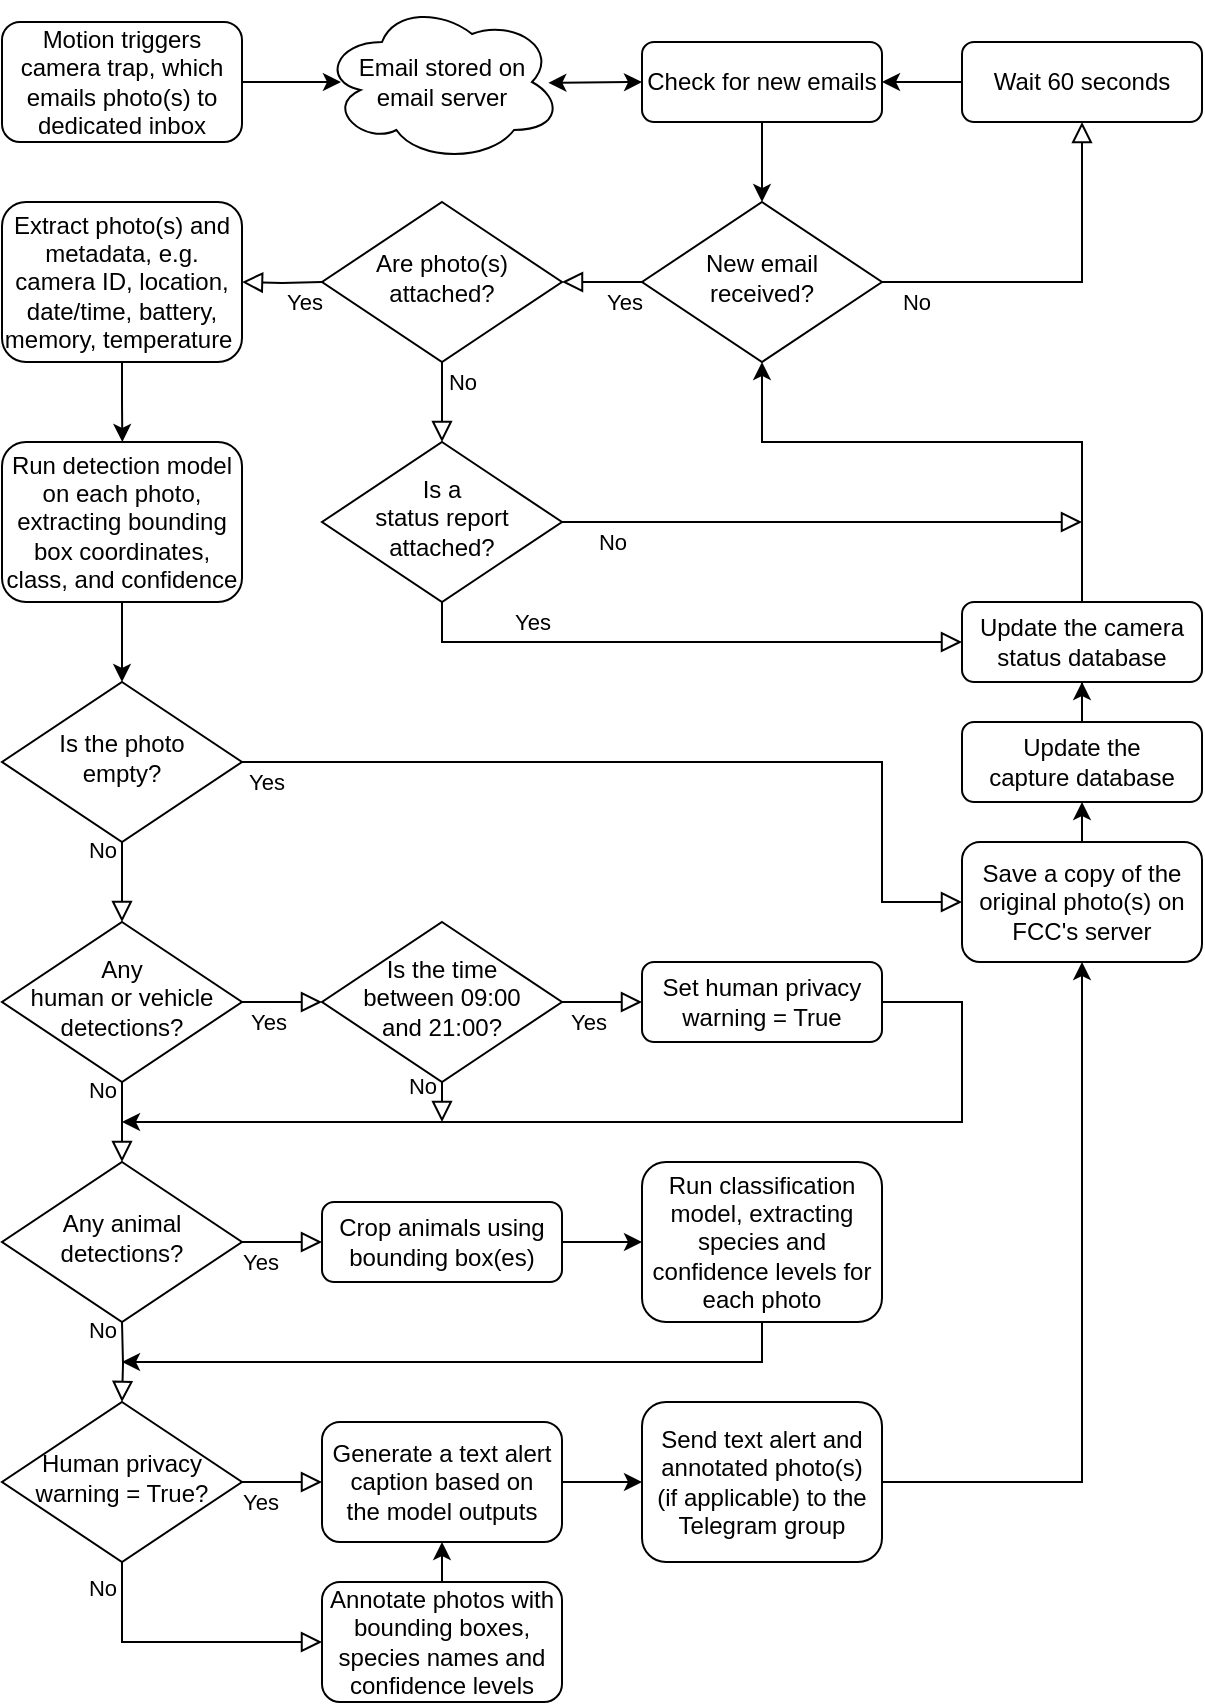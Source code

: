<mxfile version="24.5.4" type="github">
  <diagram id="C5RBs43oDa-KdzZeNtuy" name="Page-1">
    <mxGraphModel dx="1434" dy="874" grid="1" gridSize="10" guides="1" tooltips="1" connect="1" arrows="1" fold="1" page="1" pageScale="1" pageWidth="827" pageHeight="1169" math="0" shadow="0">
      <root>
        <mxCell id="WIyWlLk6GJQsqaUBKTNV-0" />
        <mxCell id="WIyWlLk6GJQsqaUBKTNV-1" parent="WIyWlLk6GJQsqaUBKTNV-0" />
        <mxCell id="tPt-htg6_U2yKYADihuf-2" value="New email received?" style="rhombus;whiteSpace=wrap;html=1;shadow=0;fontFamily=Helvetica;fontSize=12;align=center;strokeWidth=1;spacing=6;spacingTop=-4;" vertex="1" parent="WIyWlLk6GJQsqaUBKTNV-1">
          <mxGeometry x="520" y="200" width="120" height="80" as="geometry" />
        </mxCell>
        <mxCell id="tPt-htg6_U2yKYADihuf-3" style="edgeStyle=orthogonalEdgeStyle;rounded=0;orthogonalLoop=1;jettySize=auto;html=1;exitX=0;exitY=0.5;exitDx=0;exitDy=0;entryX=1;entryY=0.5;entryDx=0;entryDy=0;" edge="1" parent="WIyWlLk6GJQsqaUBKTNV-1" source="tPt-htg6_U2yKYADihuf-4" target="tPt-htg6_U2yKYADihuf-11">
          <mxGeometry relative="1" as="geometry" />
        </mxCell>
        <mxCell id="tPt-htg6_U2yKYADihuf-4" value="Wait 60 seconds" style="rounded=1;whiteSpace=wrap;html=1;fontSize=12;glass=0;strokeWidth=1;shadow=0;" vertex="1" parent="WIyWlLk6GJQsqaUBKTNV-1">
          <mxGeometry x="680" y="120" width="120" height="40" as="geometry" />
        </mxCell>
        <mxCell id="tPt-htg6_U2yKYADihuf-5" value="No" style="edgeStyle=orthogonalEdgeStyle;rounded=0;html=1;jettySize=auto;orthogonalLoop=1;fontSize=11;endArrow=block;endFill=0;endSize=8;strokeWidth=1;shadow=0;labelBackgroundColor=none;exitX=1;exitY=0.5;exitDx=0;exitDy=0;entryX=0.5;entryY=1;entryDx=0;entryDy=0;" edge="1" parent="WIyWlLk6GJQsqaUBKTNV-1" source="tPt-htg6_U2yKYADihuf-2" target="tPt-htg6_U2yKYADihuf-4">
          <mxGeometry x="-0.813" y="-10" relative="1" as="geometry">
            <mxPoint as="offset" />
            <mxPoint x="674" y="200" as="sourcePoint" />
            <mxPoint x="680" y="240" as="targetPoint" />
          </mxGeometry>
        </mxCell>
        <mxCell id="tPt-htg6_U2yKYADihuf-8" value="Motion triggers camera trap, which emails photo(s) to dedicated inbox" style="rounded=1;whiteSpace=wrap;html=1;fontSize=12;glass=0;strokeWidth=1;shadow=0;" vertex="1" parent="WIyWlLk6GJQsqaUBKTNV-1">
          <mxGeometry x="200" y="110" width="120" height="60" as="geometry" />
        </mxCell>
        <mxCell id="tPt-htg6_U2yKYADihuf-9" value="Email stored on&lt;br&gt;email server" style="ellipse;shape=cloud;whiteSpace=wrap;html=1;" vertex="1" parent="WIyWlLk6GJQsqaUBKTNV-1">
          <mxGeometry x="360" y="100" width="120" height="80" as="geometry" />
        </mxCell>
        <mxCell id="tPt-htg6_U2yKYADihuf-10" style="edgeStyle=orthogonalEdgeStyle;rounded=0;orthogonalLoop=1;jettySize=auto;html=1;exitX=0.5;exitY=1;exitDx=0;exitDy=0;entryX=0.5;entryY=0;entryDx=0;entryDy=0;" edge="1" parent="WIyWlLk6GJQsqaUBKTNV-1" source="tPt-htg6_U2yKYADihuf-11" target="tPt-htg6_U2yKYADihuf-2">
          <mxGeometry relative="1" as="geometry" />
        </mxCell>
        <mxCell id="tPt-htg6_U2yKYADihuf-11" value="Check for new emails" style="rounded=1;whiteSpace=wrap;html=1;fontSize=12;glass=0;strokeWidth=1;shadow=0;" vertex="1" parent="WIyWlLk6GJQsqaUBKTNV-1">
          <mxGeometry x="520" y="120" width="120" height="40" as="geometry" />
        </mxCell>
        <mxCell id="tPt-htg6_U2yKYADihuf-12" style="edgeStyle=orthogonalEdgeStyle;rounded=0;orthogonalLoop=1;jettySize=auto;html=1;exitX=1;exitY=0.5;exitDx=0;exitDy=0;entryX=0.079;entryY=0.5;entryDx=0;entryDy=0;entryPerimeter=0;" edge="1" parent="WIyWlLk6GJQsqaUBKTNV-1" source="tPt-htg6_U2yKYADihuf-8" target="tPt-htg6_U2yKYADihuf-9">
          <mxGeometry relative="1" as="geometry" />
        </mxCell>
        <mxCell id="tPt-htg6_U2yKYADihuf-14" value="Yes" style="rounded=0;html=1;jettySize=auto;orthogonalLoop=1;fontSize=11;endArrow=block;endFill=0;endSize=8;strokeWidth=1;shadow=0;labelBackgroundColor=none;edgeStyle=orthogonalEdgeStyle;exitX=0;exitY=0.5;exitDx=0;exitDy=0;entryX=1;entryY=0.5;entryDx=0;entryDy=0;" edge="1" parent="WIyWlLk6GJQsqaUBKTNV-1" source="tPt-htg6_U2yKYADihuf-2" target="tPt-htg6_U2yKYADihuf-22">
          <mxGeometry x="-0.534" y="10" relative="1" as="geometry">
            <mxPoint as="offset" />
            <mxPoint x="234" y="515" as="sourcePoint" />
            <mxPoint x="440" y="210" as="targetPoint" />
          </mxGeometry>
        </mxCell>
        <mxCell id="tPt-htg6_U2yKYADihuf-56" style="edgeStyle=orthogonalEdgeStyle;rounded=0;orthogonalLoop=1;jettySize=auto;html=1;exitX=1;exitY=0.5;exitDx=0;exitDy=0;entryX=0;entryY=0.5;entryDx=0;entryDy=0;" edge="1" parent="WIyWlLk6GJQsqaUBKTNV-1" source="tPt-htg6_U2yKYADihuf-18" target="tPt-htg6_U2yKYADihuf-46">
          <mxGeometry relative="1" as="geometry" />
        </mxCell>
        <mxCell id="tPt-htg6_U2yKYADihuf-18" value="Crop animals using bounding box(es)" style="rounded=1;whiteSpace=wrap;html=1;fontSize=12;glass=0;strokeWidth=1;shadow=0;" vertex="1" parent="WIyWlLk6GJQsqaUBKTNV-1">
          <mxGeometry x="360" y="700" width="120" height="40" as="geometry" />
        </mxCell>
        <mxCell id="tPt-htg6_U2yKYADihuf-58" style="edgeStyle=orthogonalEdgeStyle;rounded=0;orthogonalLoop=1;jettySize=auto;html=1;exitX=1;exitY=0.5;exitDx=0;exitDy=0;" edge="1" parent="WIyWlLk6GJQsqaUBKTNV-1" source="tPt-htg6_U2yKYADihuf-19">
          <mxGeometry relative="1" as="geometry">
            <mxPoint x="260" y="660" as="targetPoint" />
            <mxPoint x="580" y="670" as="sourcePoint" />
            <Array as="points">
              <mxPoint x="680" y="600" />
              <mxPoint x="680" y="660" />
              <mxPoint x="260" y="660" />
            </Array>
          </mxGeometry>
        </mxCell>
        <mxCell id="tPt-htg6_U2yKYADihuf-19" value="Set human privacy warning = True" style="rounded=1;whiteSpace=wrap;html=1;fontSize=12;glass=0;strokeWidth=1;shadow=0;" vertex="1" parent="WIyWlLk6GJQsqaUBKTNV-1">
          <mxGeometry x="520" y="580" width="120" height="40" as="geometry" />
        </mxCell>
        <mxCell id="tPt-htg6_U2yKYADihuf-22" value="Are photo(s) attached?" style="rhombus;whiteSpace=wrap;html=1;shadow=0;fontFamily=Helvetica;fontSize=12;align=center;strokeWidth=1;spacing=6;spacingTop=-4;" vertex="1" parent="WIyWlLk6GJQsqaUBKTNV-1">
          <mxGeometry x="360" y="200" width="120" height="80" as="geometry" />
        </mxCell>
        <mxCell id="tPt-htg6_U2yKYADihuf-23" value="Is a&lt;div&gt;status report&lt;br&gt;attached?&lt;/div&gt;" style="rhombus;whiteSpace=wrap;html=1;shadow=0;fontFamily=Helvetica;fontSize=12;align=center;strokeWidth=1;spacing=6;spacingTop=-4;" vertex="1" parent="WIyWlLk6GJQsqaUBKTNV-1">
          <mxGeometry x="360" y="320" width="120" height="80" as="geometry" />
        </mxCell>
        <mxCell id="tPt-htg6_U2yKYADihuf-24" style="edgeStyle=orthogonalEdgeStyle;rounded=0;orthogonalLoop=1;jettySize=auto;html=1;exitX=0.5;exitY=1;exitDx=0;exitDy=0;" edge="1" parent="WIyWlLk6GJQsqaUBKTNV-1" source="tPt-htg6_U2yKYADihuf-2" target="tPt-htg6_U2yKYADihuf-2">
          <mxGeometry relative="1" as="geometry" />
        </mxCell>
        <mxCell id="tPt-htg6_U2yKYADihuf-38" style="edgeStyle=orthogonalEdgeStyle;rounded=0;orthogonalLoop=1;jettySize=auto;html=1;exitX=0.5;exitY=0;exitDx=0;exitDy=0;entryX=0.5;entryY=1;entryDx=0;entryDy=0;" edge="1" parent="WIyWlLk6GJQsqaUBKTNV-1" source="tPt-htg6_U2yKYADihuf-26" target="tPt-htg6_U2yKYADihuf-2">
          <mxGeometry relative="1" as="geometry">
            <mxPoint x="740" y="300" as="targetPoint" />
            <mxPoint x="740" y="380" as="sourcePoint" />
            <Array as="points">
              <mxPoint x="740" y="320" />
              <mxPoint x="580" y="320" />
            </Array>
          </mxGeometry>
        </mxCell>
        <mxCell id="tPt-htg6_U2yKYADihuf-26" value="Update the camera&lt;br&gt;status database" style="rounded=1;whiteSpace=wrap;html=1;fontSize=12;glass=0;strokeWidth=1;shadow=0;" vertex="1" parent="WIyWlLk6GJQsqaUBKTNV-1">
          <mxGeometry x="680" y="400" width="120" height="40" as="geometry" />
        </mxCell>
        <mxCell id="tPt-htg6_U2yKYADihuf-30" value="Yes" style="rounded=0;html=1;jettySize=auto;orthogonalLoop=1;fontSize=11;endArrow=block;endFill=0;endSize=8;strokeWidth=1;shadow=0;labelBackgroundColor=none;edgeStyle=orthogonalEdgeStyle;exitX=0.5;exitY=1;exitDx=0;exitDy=0;entryX=0;entryY=0.5;entryDx=0;entryDy=0;" edge="1" parent="WIyWlLk6GJQsqaUBKTNV-1" source="tPt-htg6_U2yKYADihuf-23" target="tPt-htg6_U2yKYADihuf-26">
          <mxGeometry x="-0.534" y="10" relative="1" as="geometry">
            <mxPoint as="offset" />
            <mxPoint x="520" y="340" as="sourcePoint" />
            <mxPoint x="480" y="340" as="targetPoint" />
          </mxGeometry>
        </mxCell>
        <mxCell id="tPt-htg6_U2yKYADihuf-33" value="No" style="rounded=0;html=1;jettySize=auto;orthogonalLoop=1;fontSize=11;endArrow=block;endFill=0;endSize=8;strokeWidth=1;shadow=0;labelBackgroundColor=none;edgeStyle=orthogonalEdgeStyle;exitX=0.5;exitY=1;exitDx=0;exitDy=0;entryX=0.5;entryY=0;entryDx=0;entryDy=0;" edge="1" parent="WIyWlLk6GJQsqaUBKTNV-1" source="tPt-htg6_U2yKYADihuf-22" target="tPt-htg6_U2yKYADihuf-23">
          <mxGeometry x="-0.534" y="10" relative="1" as="geometry">
            <mxPoint as="offset" />
            <mxPoint x="530" y="270" as="sourcePoint" />
            <mxPoint x="490" y="270" as="targetPoint" />
          </mxGeometry>
        </mxCell>
        <mxCell id="tPt-htg6_U2yKYADihuf-42" style="edgeStyle=orthogonalEdgeStyle;rounded=0;orthogonalLoop=1;jettySize=auto;html=1;exitX=0.5;exitY=1;exitDx=0;exitDy=0;" edge="1" parent="WIyWlLk6GJQsqaUBKTNV-1" source="tPt-htg6_U2yKYADihuf-39">
          <mxGeometry relative="1" as="geometry">
            <mxPoint x="260.167" y="320" as="targetPoint" />
          </mxGeometry>
        </mxCell>
        <mxCell id="tPt-htg6_U2yKYADihuf-39" value="Extract photo(s) and metadata, e.g. camera ID, location, date/time, battery, memory, temperature&amp;nbsp;" style="rounded=1;whiteSpace=wrap;html=1;fontSize=12;glass=0;strokeWidth=1;shadow=0;" vertex="1" parent="WIyWlLk6GJQsqaUBKTNV-1">
          <mxGeometry x="200" y="200" width="120" height="80" as="geometry" />
        </mxCell>
        <mxCell id="tPt-htg6_U2yKYADihuf-41" value="Yes" style="rounded=0;html=1;jettySize=auto;orthogonalLoop=1;fontSize=11;endArrow=block;endFill=0;endSize=8;strokeWidth=1;shadow=0;labelBackgroundColor=none;edgeStyle=orthogonalEdgeStyle;entryX=1;entryY=0.5;entryDx=0;entryDy=0;" edge="1" parent="WIyWlLk6GJQsqaUBKTNV-1" target="tPt-htg6_U2yKYADihuf-39">
          <mxGeometry x="-0.534" y="10" relative="1" as="geometry">
            <mxPoint as="offset" />
            <mxPoint x="360" y="240" as="sourcePoint" />
            <mxPoint x="490" y="250" as="targetPoint" />
          </mxGeometry>
        </mxCell>
        <mxCell id="tPt-htg6_U2yKYADihuf-52" style="edgeStyle=orthogonalEdgeStyle;rounded=0;orthogonalLoop=1;jettySize=auto;html=1;exitX=0.5;exitY=1;exitDx=0;exitDy=0;entryX=0.5;entryY=0;entryDx=0;entryDy=0;" edge="1" parent="WIyWlLk6GJQsqaUBKTNV-1" source="tPt-htg6_U2yKYADihuf-43" target="tPt-htg6_U2yKYADihuf-47">
          <mxGeometry relative="1" as="geometry" />
        </mxCell>
        <mxCell id="tPt-htg6_U2yKYADihuf-43" value="Run detection model on each photo, extracting bounding box coordinates, class, and confidence" style="rounded=1;whiteSpace=wrap;html=1;fontSize=12;glass=0;strokeWidth=1;shadow=0;" vertex="1" parent="WIyWlLk6GJQsqaUBKTNV-1">
          <mxGeometry x="200" y="320" width="120" height="80" as="geometry" />
        </mxCell>
        <mxCell id="tPt-htg6_U2yKYADihuf-44" value="Any animal detections?" style="rhombus;whiteSpace=wrap;html=1;shadow=0;fontFamily=Helvetica;fontSize=12;align=center;strokeWidth=1;spacing=6;spacingTop=-4;" vertex="1" parent="WIyWlLk6GJQsqaUBKTNV-1">
          <mxGeometry x="200" y="680" width="120" height="80" as="geometry" />
        </mxCell>
        <mxCell id="tPt-htg6_U2yKYADihuf-45" value="Any&lt;br&gt;human or vehicle&lt;br&gt;detections?" style="rhombus;whiteSpace=wrap;html=1;shadow=0;fontFamily=Helvetica;fontSize=12;align=center;strokeWidth=1;spacing=6;spacingTop=-4;" vertex="1" parent="WIyWlLk6GJQsqaUBKTNV-1">
          <mxGeometry x="200" y="560" width="120" height="80" as="geometry" />
        </mxCell>
        <mxCell id="tPt-htg6_U2yKYADihuf-57" style="edgeStyle=orthogonalEdgeStyle;rounded=0;orthogonalLoop=1;jettySize=auto;html=1;exitX=0.5;exitY=1;exitDx=0;exitDy=0;" edge="1" parent="WIyWlLk6GJQsqaUBKTNV-1" source="tPt-htg6_U2yKYADihuf-46">
          <mxGeometry relative="1" as="geometry">
            <mxPoint x="260" y="780" as="targetPoint" />
            <Array as="points">
              <mxPoint x="580" y="780" />
              <mxPoint x="260" y="780" />
            </Array>
          </mxGeometry>
        </mxCell>
        <mxCell id="tPt-htg6_U2yKYADihuf-46" value="Run classification model, extracting species and confidence levels for each photo" style="rounded=1;whiteSpace=wrap;html=1;fontSize=12;glass=0;strokeWidth=1;shadow=0;" vertex="1" parent="WIyWlLk6GJQsqaUBKTNV-1">
          <mxGeometry x="520" y="680" width="120" height="80" as="geometry" />
        </mxCell>
        <mxCell id="tPt-htg6_U2yKYADihuf-47" value="Is the photo&lt;div&gt;empty?&lt;/div&gt;" style="rhombus;whiteSpace=wrap;html=1;shadow=0;fontFamily=Helvetica;fontSize=12;align=center;strokeWidth=1;spacing=6;spacingTop=-4;" vertex="1" parent="WIyWlLk6GJQsqaUBKTNV-1">
          <mxGeometry x="200" y="440" width="120" height="80" as="geometry" />
        </mxCell>
        <mxCell id="tPt-htg6_U2yKYADihuf-48" value="Yes" style="edgeStyle=orthogonalEdgeStyle;rounded=0;html=1;jettySize=auto;orthogonalLoop=1;fontSize=11;endArrow=block;endFill=0;endSize=8;strokeWidth=1;shadow=0;labelBackgroundColor=none;exitX=1;exitY=0.5;exitDx=0;exitDy=0;entryX=0;entryY=0.5;entryDx=0;entryDy=0;" edge="1" parent="WIyWlLk6GJQsqaUBKTNV-1" source="tPt-htg6_U2yKYADihuf-47" target="tPt-htg6_U2yKYADihuf-73">
          <mxGeometry x="-0.944" y="-10" relative="1" as="geometry">
            <mxPoint as="offset" />
            <mxPoint x="420" y="490" as="sourcePoint" />
            <mxPoint x="470" y="530" as="targetPoint" />
            <Array as="points">
              <mxPoint x="640" y="480" />
              <mxPoint x="640" y="550" />
            </Array>
          </mxGeometry>
        </mxCell>
        <mxCell id="tPt-htg6_U2yKYADihuf-50" style="edgeStyle=orthogonalEdgeStyle;rounded=0;orthogonalLoop=1;jettySize=auto;html=1;entryX=0.5;entryY=1;entryDx=0;entryDy=0;" edge="1" parent="WIyWlLk6GJQsqaUBKTNV-1" source="tPt-htg6_U2yKYADihuf-49" target="tPt-htg6_U2yKYADihuf-26">
          <mxGeometry relative="1" as="geometry">
            <mxPoint x="740" y="430" as="targetPoint" />
          </mxGeometry>
        </mxCell>
        <mxCell id="tPt-htg6_U2yKYADihuf-49" value="Update the capture&amp;nbsp;database" style="rounded=1;whiteSpace=wrap;html=1;fontSize=12;glass=0;strokeWidth=1;shadow=0;" vertex="1" parent="WIyWlLk6GJQsqaUBKTNV-1">
          <mxGeometry x="680" y="460" width="120" height="40" as="geometry" />
        </mxCell>
        <mxCell id="tPt-htg6_U2yKYADihuf-51" value="No" style="edgeStyle=orthogonalEdgeStyle;rounded=0;html=1;jettySize=auto;orthogonalLoop=1;fontSize=11;endArrow=block;endFill=0;endSize=8;strokeWidth=1;shadow=0;labelBackgroundColor=none;exitX=1;exitY=0.5;exitDx=0;exitDy=0;" edge="1" parent="WIyWlLk6GJQsqaUBKTNV-1" source="tPt-htg6_U2yKYADihuf-23">
          <mxGeometry x="-0.813" y="-10" relative="1" as="geometry">
            <mxPoint as="offset" />
            <mxPoint x="480" y="280" as="sourcePoint" />
            <mxPoint x="740" y="360" as="targetPoint" />
            <Array as="points">
              <mxPoint x="720" y="360" />
              <mxPoint x="720" y="360" />
            </Array>
          </mxGeometry>
        </mxCell>
        <mxCell id="tPt-htg6_U2yKYADihuf-53" value="No" style="edgeStyle=orthogonalEdgeStyle;rounded=0;html=1;jettySize=auto;orthogonalLoop=1;fontSize=11;endArrow=block;endFill=0;endSize=8;strokeWidth=1;shadow=0;labelBackgroundColor=none;exitX=0.5;exitY=1;exitDx=0;exitDy=0;entryX=0.5;entryY=0;entryDx=0;entryDy=0;" edge="1" parent="WIyWlLk6GJQsqaUBKTNV-1" source="tPt-htg6_U2yKYADihuf-47" target="tPt-htg6_U2yKYADihuf-45">
          <mxGeometry x="-0.813" y="-10" relative="1" as="geometry">
            <mxPoint as="offset" />
            <mxPoint x="420" y="520" as="sourcePoint" />
            <mxPoint x="260" y="560" as="targetPoint" />
            <Array as="points">
              <mxPoint x="260" y="530" />
            </Array>
          </mxGeometry>
        </mxCell>
        <mxCell id="tPt-htg6_U2yKYADihuf-54" value="No" style="edgeStyle=orthogonalEdgeStyle;rounded=0;html=1;jettySize=auto;orthogonalLoop=1;fontSize=11;endArrow=block;endFill=0;endSize=8;strokeWidth=1;shadow=0;labelBackgroundColor=none;exitX=0.5;exitY=1;exitDx=0;exitDy=0;entryX=0.5;entryY=0;entryDx=0;entryDy=0;" edge="1" parent="WIyWlLk6GJQsqaUBKTNV-1" source="tPt-htg6_U2yKYADihuf-45" target="tPt-htg6_U2yKYADihuf-44">
          <mxGeometry x="-0.813" y="-10" relative="1" as="geometry">
            <mxPoint as="offset" />
            <mxPoint x="260" y="765" as="sourcePoint" />
            <mxPoint x="260" y="805" as="targetPoint" />
            <Array as="points" />
          </mxGeometry>
        </mxCell>
        <mxCell id="tPt-htg6_U2yKYADihuf-55" value="Yes" style="edgeStyle=orthogonalEdgeStyle;rounded=0;html=1;jettySize=auto;orthogonalLoop=1;fontSize=11;endArrow=block;endFill=0;endSize=8;strokeWidth=1;shadow=0;labelBackgroundColor=none;entryX=0;entryY=0.5;entryDx=0;entryDy=0;exitX=1;exitY=0.5;exitDx=0;exitDy=0;" edge="1" parent="WIyWlLk6GJQsqaUBKTNV-1" source="tPt-htg6_U2yKYADihuf-44" target="tPt-htg6_U2yKYADihuf-18">
          <mxGeometry x="-0.538" y="-10" relative="1" as="geometry">
            <mxPoint as="offset" />
            <mxPoint x="320.0" y="679.84" as="sourcePoint" />
            <mxPoint x="358.68" y="680" as="targetPoint" />
            <Array as="points" />
          </mxGeometry>
        </mxCell>
        <mxCell id="tPt-htg6_U2yKYADihuf-59" value="Yes" style="edgeStyle=orthogonalEdgeStyle;rounded=0;html=1;jettySize=auto;orthogonalLoop=1;fontSize=11;endArrow=block;endFill=0;endSize=8;strokeWidth=1;shadow=0;labelBackgroundColor=none;exitX=1;exitY=0.5;exitDx=0;exitDy=0;" edge="1" parent="WIyWlLk6GJQsqaUBKTNV-1" source="tPt-htg6_U2yKYADihuf-45">
          <mxGeometry x="-0.37" y="-10" relative="1" as="geometry">
            <mxPoint as="offset" />
            <mxPoint x="331" y="490" as="sourcePoint" />
            <mxPoint x="360" y="600" as="targetPoint" />
            <Array as="points" />
          </mxGeometry>
        </mxCell>
        <mxCell id="tPt-htg6_U2yKYADihuf-60" value="Is the time&lt;div&gt;between 09:00&lt;/div&gt;&lt;div&gt;and 21:00?&lt;/div&gt;" style="rhombus;whiteSpace=wrap;html=1;shadow=0;fontFamily=Helvetica;fontSize=12;align=center;strokeWidth=1;spacing=6;spacingTop=-4;" vertex="1" parent="WIyWlLk6GJQsqaUBKTNV-1">
          <mxGeometry x="360" y="560" width="120" height="80" as="geometry" />
        </mxCell>
        <mxCell id="tPt-htg6_U2yKYADihuf-61" value="Yes" style="edgeStyle=orthogonalEdgeStyle;rounded=0;html=1;jettySize=auto;orthogonalLoop=1;fontSize=11;endArrow=block;endFill=0;endSize=8;strokeWidth=1;shadow=0;labelBackgroundColor=none;exitX=1;exitY=0.5;exitDx=0;exitDy=0;entryX=0;entryY=0.5;entryDx=0;entryDy=0;" edge="1" parent="WIyWlLk6GJQsqaUBKTNV-1" source="tPt-htg6_U2yKYADihuf-60" target="tPt-htg6_U2yKYADihuf-19">
          <mxGeometry x="-0.37" y="-10" relative="1" as="geometry">
            <mxPoint as="offset" />
            <mxPoint x="480" y="570" as="sourcePoint" />
            <mxPoint x="520" y="570" as="targetPoint" />
            <Array as="points" />
          </mxGeometry>
        </mxCell>
        <mxCell id="tPt-htg6_U2yKYADihuf-62" value="No" style="edgeStyle=orthogonalEdgeStyle;rounded=0;html=1;jettySize=auto;orthogonalLoop=1;fontSize=11;endArrow=block;endFill=0;endSize=8;strokeWidth=1;shadow=0;labelBackgroundColor=none;exitX=0.5;exitY=1;exitDx=0;exitDy=0;" edge="1" parent="WIyWlLk6GJQsqaUBKTNV-1" source="tPt-htg6_U2yKYADihuf-60">
          <mxGeometry x="-0.813" y="-10" relative="1" as="geometry">
            <mxPoint as="offset" />
            <mxPoint x="270" y="650" as="sourcePoint" />
            <mxPoint x="420" y="660" as="targetPoint" />
            <Array as="points" />
          </mxGeometry>
        </mxCell>
        <mxCell id="tPt-htg6_U2yKYADihuf-63" value="Human privacy warning = True?" style="rhombus;whiteSpace=wrap;html=1;shadow=0;fontFamily=Helvetica;fontSize=12;align=center;strokeWidth=1;spacing=6;spacingTop=-4;" vertex="1" parent="WIyWlLk6GJQsqaUBKTNV-1">
          <mxGeometry x="200" y="800" width="120" height="80" as="geometry" />
        </mxCell>
        <mxCell id="tPt-htg6_U2yKYADihuf-64" value="No" style="edgeStyle=orthogonalEdgeStyle;rounded=0;html=1;jettySize=auto;orthogonalLoop=1;fontSize=11;endArrow=block;endFill=0;endSize=8;strokeWidth=1;shadow=0;labelBackgroundColor=none;entryX=0.5;entryY=0;entryDx=0;entryDy=0;" edge="1" parent="WIyWlLk6GJQsqaUBKTNV-1" target="tPt-htg6_U2yKYADihuf-63">
          <mxGeometry x="-0.813" y="-10" relative="1" as="geometry">
            <mxPoint as="offset" />
            <mxPoint x="260" y="760" as="sourcePoint" />
            <mxPoint x="270" y="690" as="targetPoint" />
            <Array as="points" />
          </mxGeometry>
        </mxCell>
        <mxCell id="tPt-htg6_U2yKYADihuf-65" value="No" style="edgeStyle=orthogonalEdgeStyle;rounded=0;html=1;jettySize=auto;orthogonalLoop=1;fontSize=11;endArrow=block;endFill=0;endSize=8;strokeWidth=1;shadow=0;labelBackgroundColor=none;entryX=0;entryY=0.5;entryDx=0;entryDy=0;" edge="1" parent="WIyWlLk6GJQsqaUBKTNV-1" target="tPt-htg6_U2yKYADihuf-67">
          <mxGeometry x="-0.813" y="-10" relative="1" as="geometry">
            <mxPoint as="offset" />
            <mxPoint x="260" y="880" as="sourcePoint" />
            <mxPoint x="320" y="910" as="targetPoint" />
            <Array as="points">
              <mxPoint x="260" y="920" />
            </Array>
          </mxGeometry>
        </mxCell>
        <mxCell id="tPt-htg6_U2yKYADihuf-70" style="edgeStyle=orthogonalEdgeStyle;rounded=0;orthogonalLoop=1;jettySize=auto;html=1;exitX=0.5;exitY=0;exitDx=0;exitDy=0;entryX=0.5;entryY=1;entryDx=0;entryDy=0;" edge="1" parent="WIyWlLk6GJQsqaUBKTNV-1" source="tPt-htg6_U2yKYADihuf-67" target="tPt-htg6_U2yKYADihuf-68">
          <mxGeometry relative="1" as="geometry" />
        </mxCell>
        <mxCell id="tPt-htg6_U2yKYADihuf-67" value="Annotate photos with bounding boxes, species names and confidence levels" style="rounded=1;whiteSpace=wrap;html=1;fontSize=12;glass=0;strokeWidth=1;shadow=0;" vertex="1" parent="WIyWlLk6GJQsqaUBKTNV-1">
          <mxGeometry x="360" y="890" width="120" height="60" as="geometry" />
        </mxCell>
        <mxCell id="tPt-htg6_U2yKYADihuf-72" style="edgeStyle=orthogonalEdgeStyle;rounded=0;orthogonalLoop=1;jettySize=auto;html=1;exitX=1;exitY=0.5;exitDx=0;exitDy=0;entryX=0;entryY=0.5;entryDx=0;entryDy=0;" edge="1" parent="WIyWlLk6GJQsqaUBKTNV-1" source="tPt-htg6_U2yKYADihuf-68" target="tPt-htg6_U2yKYADihuf-71">
          <mxGeometry relative="1" as="geometry" />
        </mxCell>
        <mxCell id="tPt-htg6_U2yKYADihuf-68" value="Generate a text alert caption based on&lt;br&gt;the model outputs" style="rounded=1;whiteSpace=wrap;html=1;fontSize=12;glass=0;strokeWidth=1;shadow=0;" vertex="1" parent="WIyWlLk6GJQsqaUBKTNV-1">
          <mxGeometry x="360" y="810" width="120" height="60" as="geometry" />
        </mxCell>
        <mxCell id="tPt-htg6_U2yKYADihuf-69" value="Yes" style="edgeStyle=orthogonalEdgeStyle;rounded=0;html=1;jettySize=auto;orthogonalLoop=1;fontSize=11;endArrow=block;endFill=0;endSize=8;strokeWidth=1;shadow=0;labelBackgroundColor=none;entryX=0;entryY=0.5;entryDx=0;entryDy=0;exitX=1;exitY=0.5;exitDx=0;exitDy=0;" edge="1" parent="WIyWlLk6GJQsqaUBKTNV-1" source="tPt-htg6_U2yKYADihuf-63" target="tPt-htg6_U2yKYADihuf-68">
          <mxGeometry x="-0.538" y="-10" relative="1" as="geometry">
            <mxPoint as="offset" />
            <mxPoint x="330" y="730" as="sourcePoint" />
            <mxPoint x="370" y="690" as="targetPoint" />
            <Array as="points" />
          </mxGeometry>
        </mxCell>
        <mxCell id="tPt-htg6_U2yKYADihuf-74" style="edgeStyle=orthogonalEdgeStyle;rounded=0;orthogonalLoop=1;jettySize=auto;html=1;exitX=1;exitY=0.5;exitDx=0;exitDy=0;entryX=0.5;entryY=1;entryDx=0;entryDy=0;" edge="1" parent="WIyWlLk6GJQsqaUBKTNV-1" source="tPt-htg6_U2yKYADihuf-71" target="tPt-htg6_U2yKYADihuf-73">
          <mxGeometry relative="1" as="geometry">
            <mxPoint x="740" y="540" as="targetPoint" />
          </mxGeometry>
        </mxCell>
        <mxCell id="tPt-htg6_U2yKYADihuf-71" value="Send text alert and annotated photo(s)&lt;br&gt;(if applicable) to the Telegram group" style="rounded=1;whiteSpace=wrap;html=1;fontSize=12;glass=0;strokeWidth=1;shadow=0;" vertex="1" parent="WIyWlLk6GJQsqaUBKTNV-1">
          <mxGeometry x="520" y="800" width="120" height="80" as="geometry" />
        </mxCell>
        <mxCell id="tPt-htg6_U2yKYADihuf-75" style="edgeStyle=orthogonalEdgeStyle;rounded=0;orthogonalLoop=1;jettySize=auto;html=1;exitX=0.5;exitY=0;exitDx=0;exitDy=0;entryX=0.5;entryY=1;entryDx=0;entryDy=0;" edge="1" parent="WIyWlLk6GJQsqaUBKTNV-1" source="tPt-htg6_U2yKYADihuf-73" target="tPt-htg6_U2yKYADihuf-49">
          <mxGeometry relative="1" as="geometry" />
        </mxCell>
        <mxCell id="tPt-htg6_U2yKYADihuf-73" value="Save a copy of the original photo(s) on FCC&#39;s server" style="rounded=1;whiteSpace=wrap;html=1;fontSize=12;glass=0;strokeWidth=1;shadow=0;" vertex="1" parent="WIyWlLk6GJQsqaUBKTNV-1">
          <mxGeometry x="680" y="520" width="120" height="60" as="geometry" />
        </mxCell>
        <mxCell id="tPt-htg6_U2yKYADihuf-81" value="" style="endArrow=classic;startArrow=classic;html=1;rounded=0;entryX=0;entryY=0.5;entryDx=0;entryDy=0;exitX=0.943;exitY=0.505;exitDx=0;exitDy=0;exitPerimeter=0;" edge="1" parent="WIyWlLk6GJQsqaUBKTNV-1" source="tPt-htg6_U2yKYADihuf-9" target="tPt-htg6_U2yKYADihuf-11">
          <mxGeometry width="50" height="50" relative="1" as="geometry">
            <mxPoint x="300" y="240" as="sourcePoint" />
            <mxPoint x="350" y="190" as="targetPoint" />
          </mxGeometry>
        </mxCell>
      </root>
    </mxGraphModel>
  </diagram>
</mxfile>
